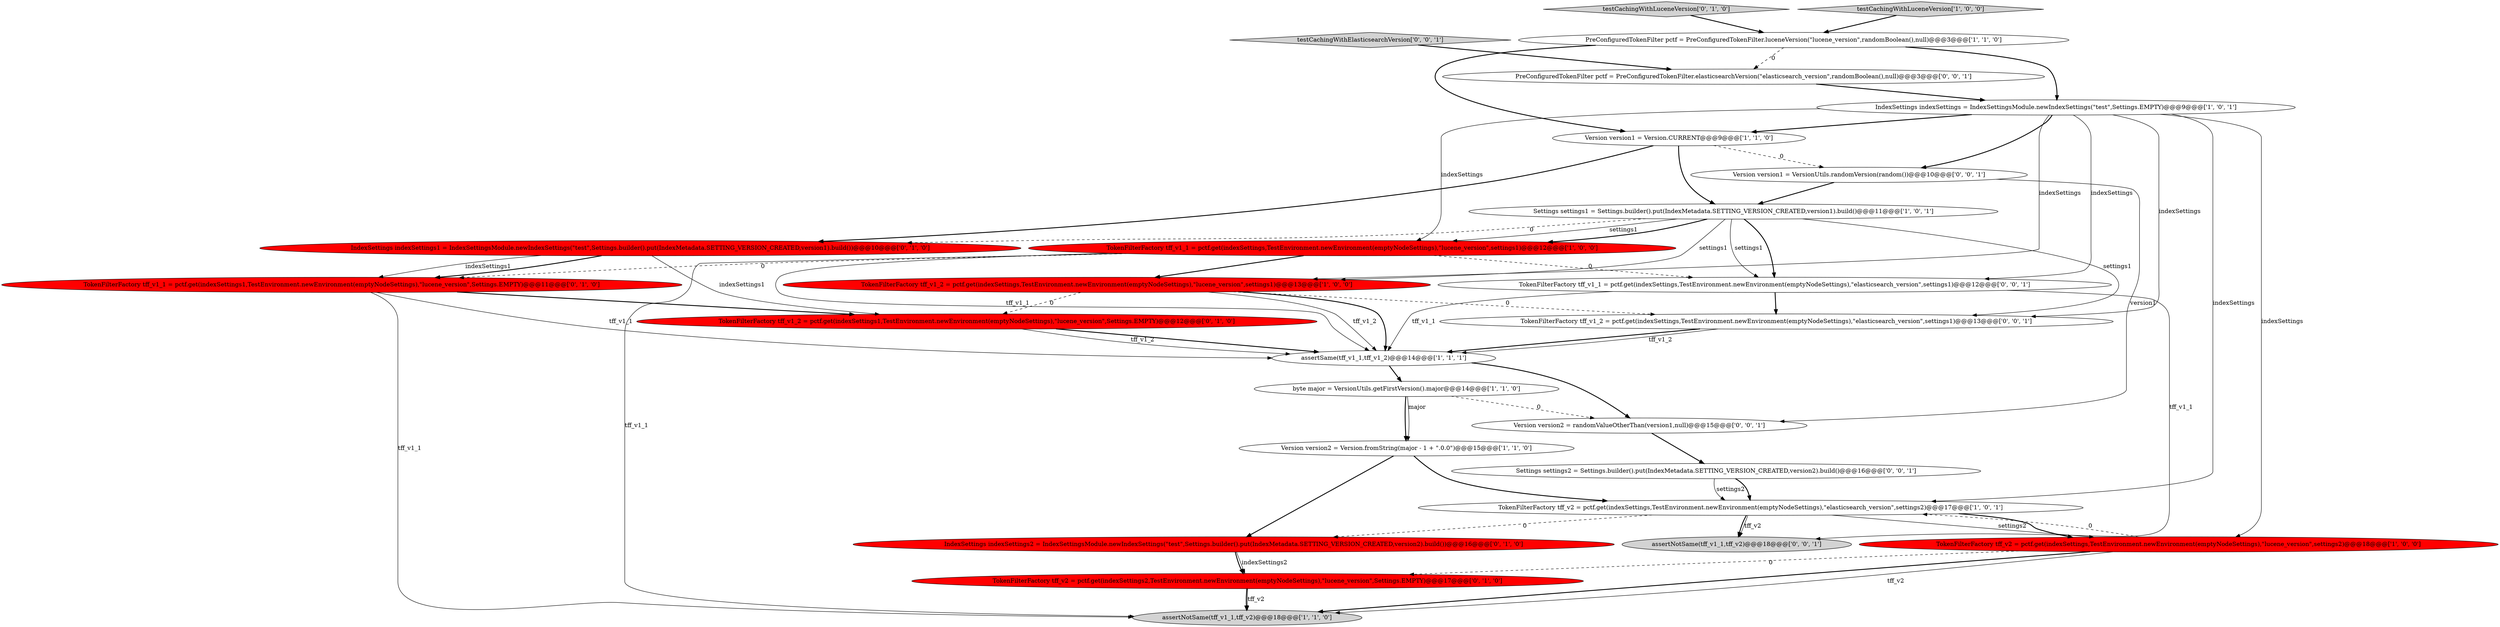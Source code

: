 digraph {
7 [style = filled, label = "TokenFilterFactory tff_v1_2 = pctf.get(indexSettings,TestEnvironment.newEnvironment(emptyNodeSettings),\"lucene_version\",settings1)@@@13@@@['1', '0', '0']", fillcolor = red, shape = ellipse image = "AAA1AAABBB1BBB"];
19 [style = filled, label = "TokenFilterFactory tff_v1_2 = pctf.get(indexSettings,TestEnvironment.newEnvironment(emptyNodeSettings),\"elasticsearch_version\",settings1)@@@13@@@['0', '0', '1']", fillcolor = white, shape = ellipse image = "AAA0AAABBB3BBB"];
17 [style = filled, label = "TokenFilterFactory tff_v1_2 = pctf.get(indexSettings1,TestEnvironment.newEnvironment(emptyNodeSettings),\"lucene_version\",Settings.EMPTY)@@@12@@@['0', '1', '0']", fillcolor = red, shape = ellipse image = "AAA1AAABBB2BBB"];
4 [style = filled, label = "TokenFilterFactory tff_v1_1 = pctf.get(indexSettings,TestEnvironment.newEnvironment(emptyNodeSettings),\"lucene_version\",settings1)@@@12@@@['1', '0', '0']", fillcolor = red, shape = ellipse image = "AAA1AAABBB1BBB"];
11 [style = filled, label = "TokenFilterFactory tff_v2 = pctf.get(indexSettings,TestEnvironment.newEnvironment(emptyNodeSettings),\"lucene_version\",settings2)@@@18@@@['1', '0', '0']", fillcolor = red, shape = ellipse image = "AAA1AAABBB1BBB"];
16 [style = filled, label = "IndexSettings indexSettings2 = IndexSettingsModule.newIndexSettings(\"test\",Settings.builder().put(IndexMetadata.SETTING_VERSION_CREATED,version2).build())@@@16@@@['0', '1', '0']", fillcolor = red, shape = ellipse image = "AAA1AAABBB2BBB"];
13 [style = filled, label = "IndexSettings indexSettings1 = IndexSettingsModule.newIndexSettings(\"test\",Settings.builder().put(IndexMetadata.SETTING_VERSION_CREATED,version1).build())@@@10@@@['0', '1', '0']", fillcolor = red, shape = ellipse image = "AAA1AAABBB2BBB"];
14 [style = filled, label = "TokenFilterFactory tff_v2 = pctf.get(indexSettings2,TestEnvironment.newEnvironment(emptyNodeSettings),\"lucene_version\",Settings.EMPTY)@@@17@@@['0', '1', '0']", fillcolor = red, shape = ellipse image = "AAA1AAABBB2BBB"];
22 [style = filled, label = "Version version2 = randomValueOtherThan(version1,null)@@@15@@@['0', '0', '1']", fillcolor = white, shape = ellipse image = "AAA0AAABBB3BBB"];
2 [style = filled, label = "TokenFilterFactory tff_v2 = pctf.get(indexSettings,TestEnvironment.newEnvironment(emptyNodeSettings),\"elasticsearch_version\",settings2)@@@17@@@['1', '0', '1']", fillcolor = white, shape = ellipse image = "AAA0AAABBB1BBB"];
9 [style = filled, label = "PreConfiguredTokenFilter pctf = PreConfiguredTokenFilter.luceneVersion(\"lucene_version\",randomBoolean(),null)@@@3@@@['1', '1', '0']", fillcolor = white, shape = ellipse image = "AAA0AAABBB1BBB"];
3 [style = filled, label = "byte major = VersionUtils.getFirstVersion().major@@@14@@@['1', '1', '0']", fillcolor = white, shape = ellipse image = "AAA0AAABBB1BBB"];
8 [style = filled, label = "assertSame(tff_v1_1,tff_v1_2)@@@14@@@['1', '1', '1']", fillcolor = white, shape = ellipse image = "AAA0AAABBB1BBB"];
25 [style = filled, label = "assertNotSame(tff_v1_1,tff_v2)@@@18@@@['0', '0', '1']", fillcolor = lightgray, shape = ellipse image = "AAA0AAABBB3BBB"];
6 [style = filled, label = "Version version1 = Version.CURRENT@@@9@@@['1', '1', '0']", fillcolor = white, shape = ellipse image = "AAA0AAABBB1BBB"];
18 [style = filled, label = "testCachingWithLuceneVersion['0', '1', '0']", fillcolor = lightgray, shape = diamond image = "AAA0AAABBB2BBB"];
15 [style = filled, label = "TokenFilterFactory tff_v1_1 = pctf.get(indexSettings1,TestEnvironment.newEnvironment(emptyNodeSettings),\"lucene_version\",Settings.EMPTY)@@@11@@@['0', '1', '0']", fillcolor = red, shape = ellipse image = "AAA1AAABBB2BBB"];
1 [style = filled, label = "Version version2 = Version.fromString(major - 1 + \".0.0\")@@@15@@@['1', '1', '0']", fillcolor = white, shape = ellipse image = "AAA0AAABBB1BBB"];
10 [style = filled, label = "assertNotSame(tff_v1_1,tff_v2)@@@18@@@['1', '1', '0']", fillcolor = lightgray, shape = ellipse image = "AAA0AAABBB1BBB"];
21 [style = filled, label = "Version version1 = VersionUtils.randomVersion(random())@@@10@@@['0', '0', '1']", fillcolor = white, shape = ellipse image = "AAA0AAABBB3BBB"];
26 [style = filled, label = "PreConfiguredTokenFilter pctf = PreConfiguredTokenFilter.elasticsearchVersion(\"elasticsearch_version\",randomBoolean(),null)@@@3@@@['0', '0', '1']", fillcolor = white, shape = ellipse image = "AAA0AAABBB3BBB"];
24 [style = filled, label = "testCachingWithElasticsearchVersion['0', '0', '1']", fillcolor = lightgray, shape = diamond image = "AAA0AAABBB3BBB"];
12 [style = filled, label = "testCachingWithLuceneVersion['1', '0', '0']", fillcolor = lightgray, shape = diamond image = "AAA0AAABBB1BBB"];
23 [style = filled, label = "Settings settings2 = Settings.builder().put(IndexMetadata.SETTING_VERSION_CREATED,version2).build()@@@16@@@['0', '0', '1']", fillcolor = white, shape = ellipse image = "AAA0AAABBB3BBB"];
20 [style = filled, label = "TokenFilterFactory tff_v1_1 = pctf.get(indexSettings,TestEnvironment.newEnvironment(emptyNodeSettings),\"elasticsearch_version\",settings1)@@@12@@@['0', '0', '1']", fillcolor = white, shape = ellipse image = "AAA0AAABBB3BBB"];
5 [style = filled, label = "Settings settings1 = Settings.builder().put(IndexMetadata.SETTING_VERSION_CREATED,version1).build()@@@11@@@['1', '0', '1']", fillcolor = white, shape = ellipse image = "AAA0AAABBB1BBB"];
0 [style = filled, label = "IndexSettings indexSettings = IndexSettingsModule.newIndexSettings(\"test\",Settings.EMPTY)@@@9@@@['1', '0', '1']", fillcolor = white, shape = ellipse image = "AAA0AAABBB1BBB"];
5->13 [style = dashed, label="0"];
17->8 [style = bold, label=""];
6->21 [style = dashed, label="0"];
16->14 [style = solid, label="indexSettings2"];
9->0 [style = bold, label=""];
5->7 [style = solid, label="settings1"];
3->1 [style = bold, label=""];
7->8 [style = solid, label="tff_v1_2"];
5->20 [style = bold, label=""];
0->6 [style = bold, label=""];
7->17 [style = dashed, label="0"];
5->19 [style = solid, label="settings1"];
8->3 [style = bold, label=""];
15->8 [style = solid, label="tff_v1_1"];
13->15 [style = solid, label="indexSettings1"];
0->20 [style = solid, label="indexSettings"];
14->10 [style = bold, label=""];
11->2 [style = dashed, label="0"];
0->21 [style = bold, label=""];
5->4 [style = solid, label="settings1"];
3->22 [style = dashed, label="0"];
20->25 [style = solid, label="tff_v1_1"];
7->8 [style = bold, label=""];
12->9 [style = bold, label=""];
22->23 [style = bold, label=""];
23->2 [style = solid, label="settings2"];
4->7 [style = bold, label=""];
19->8 [style = bold, label=""];
0->19 [style = solid, label="indexSettings"];
9->6 [style = bold, label=""];
8->22 [style = bold, label=""];
21->5 [style = bold, label=""];
24->26 [style = bold, label=""];
6->5 [style = bold, label=""];
15->17 [style = bold, label=""];
26->0 [style = bold, label=""];
19->8 [style = solid, label="tff_v1_2"];
4->8 [style = solid, label="tff_v1_1"];
20->8 [style = solid, label="tff_v1_1"];
2->25 [style = solid, label="tff_v2"];
7->19 [style = dashed, label="0"];
4->20 [style = dashed, label="0"];
11->10 [style = bold, label=""];
1->16 [style = bold, label=""];
4->15 [style = dashed, label="0"];
2->16 [style = dashed, label="0"];
6->13 [style = bold, label=""];
5->20 [style = solid, label="settings1"];
5->4 [style = bold, label=""];
11->14 [style = dashed, label="0"];
9->26 [style = dashed, label="0"];
3->1 [style = solid, label="major"];
18->9 [style = bold, label=""];
0->2 [style = solid, label="indexSettings"];
2->11 [style = solid, label="settings2"];
16->14 [style = bold, label=""];
15->10 [style = solid, label="tff_v1_1"];
1->2 [style = bold, label=""];
11->10 [style = solid, label="tff_v2"];
13->15 [style = bold, label=""];
23->2 [style = bold, label=""];
14->10 [style = solid, label="tff_v2"];
0->7 [style = solid, label="indexSettings"];
21->22 [style = solid, label="version1"];
20->19 [style = bold, label=""];
2->25 [style = bold, label=""];
0->11 [style = solid, label="indexSettings"];
13->17 [style = solid, label="indexSettings1"];
2->11 [style = bold, label=""];
0->4 [style = solid, label="indexSettings"];
4->10 [style = solid, label="tff_v1_1"];
17->8 [style = solid, label="tff_v1_2"];
}

